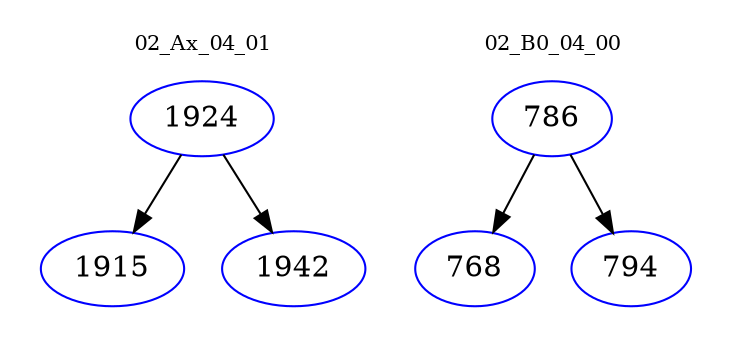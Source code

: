 digraph{
subgraph cluster_0 {
color = white
label = "02_Ax_04_01";
fontsize=10;
T0_1924 [label="1924", color="blue"]
T0_1924 -> T0_1915 [color="black"]
T0_1915 [label="1915", color="blue"]
T0_1924 -> T0_1942 [color="black"]
T0_1942 [label="1942", color="blue"]
}
subgraph cluster_1 {
color = white
label = "02_B0_04_00";
fontsize=10;
T1_786 [label="786", color="blue"]
T1_786 -> T1_768 [color="black"]
T1_768 [label="768", color="blue"]
T1_786 -> T1_794 [color="black"]
T1_794 [label="794", color="blue"]
}
}
